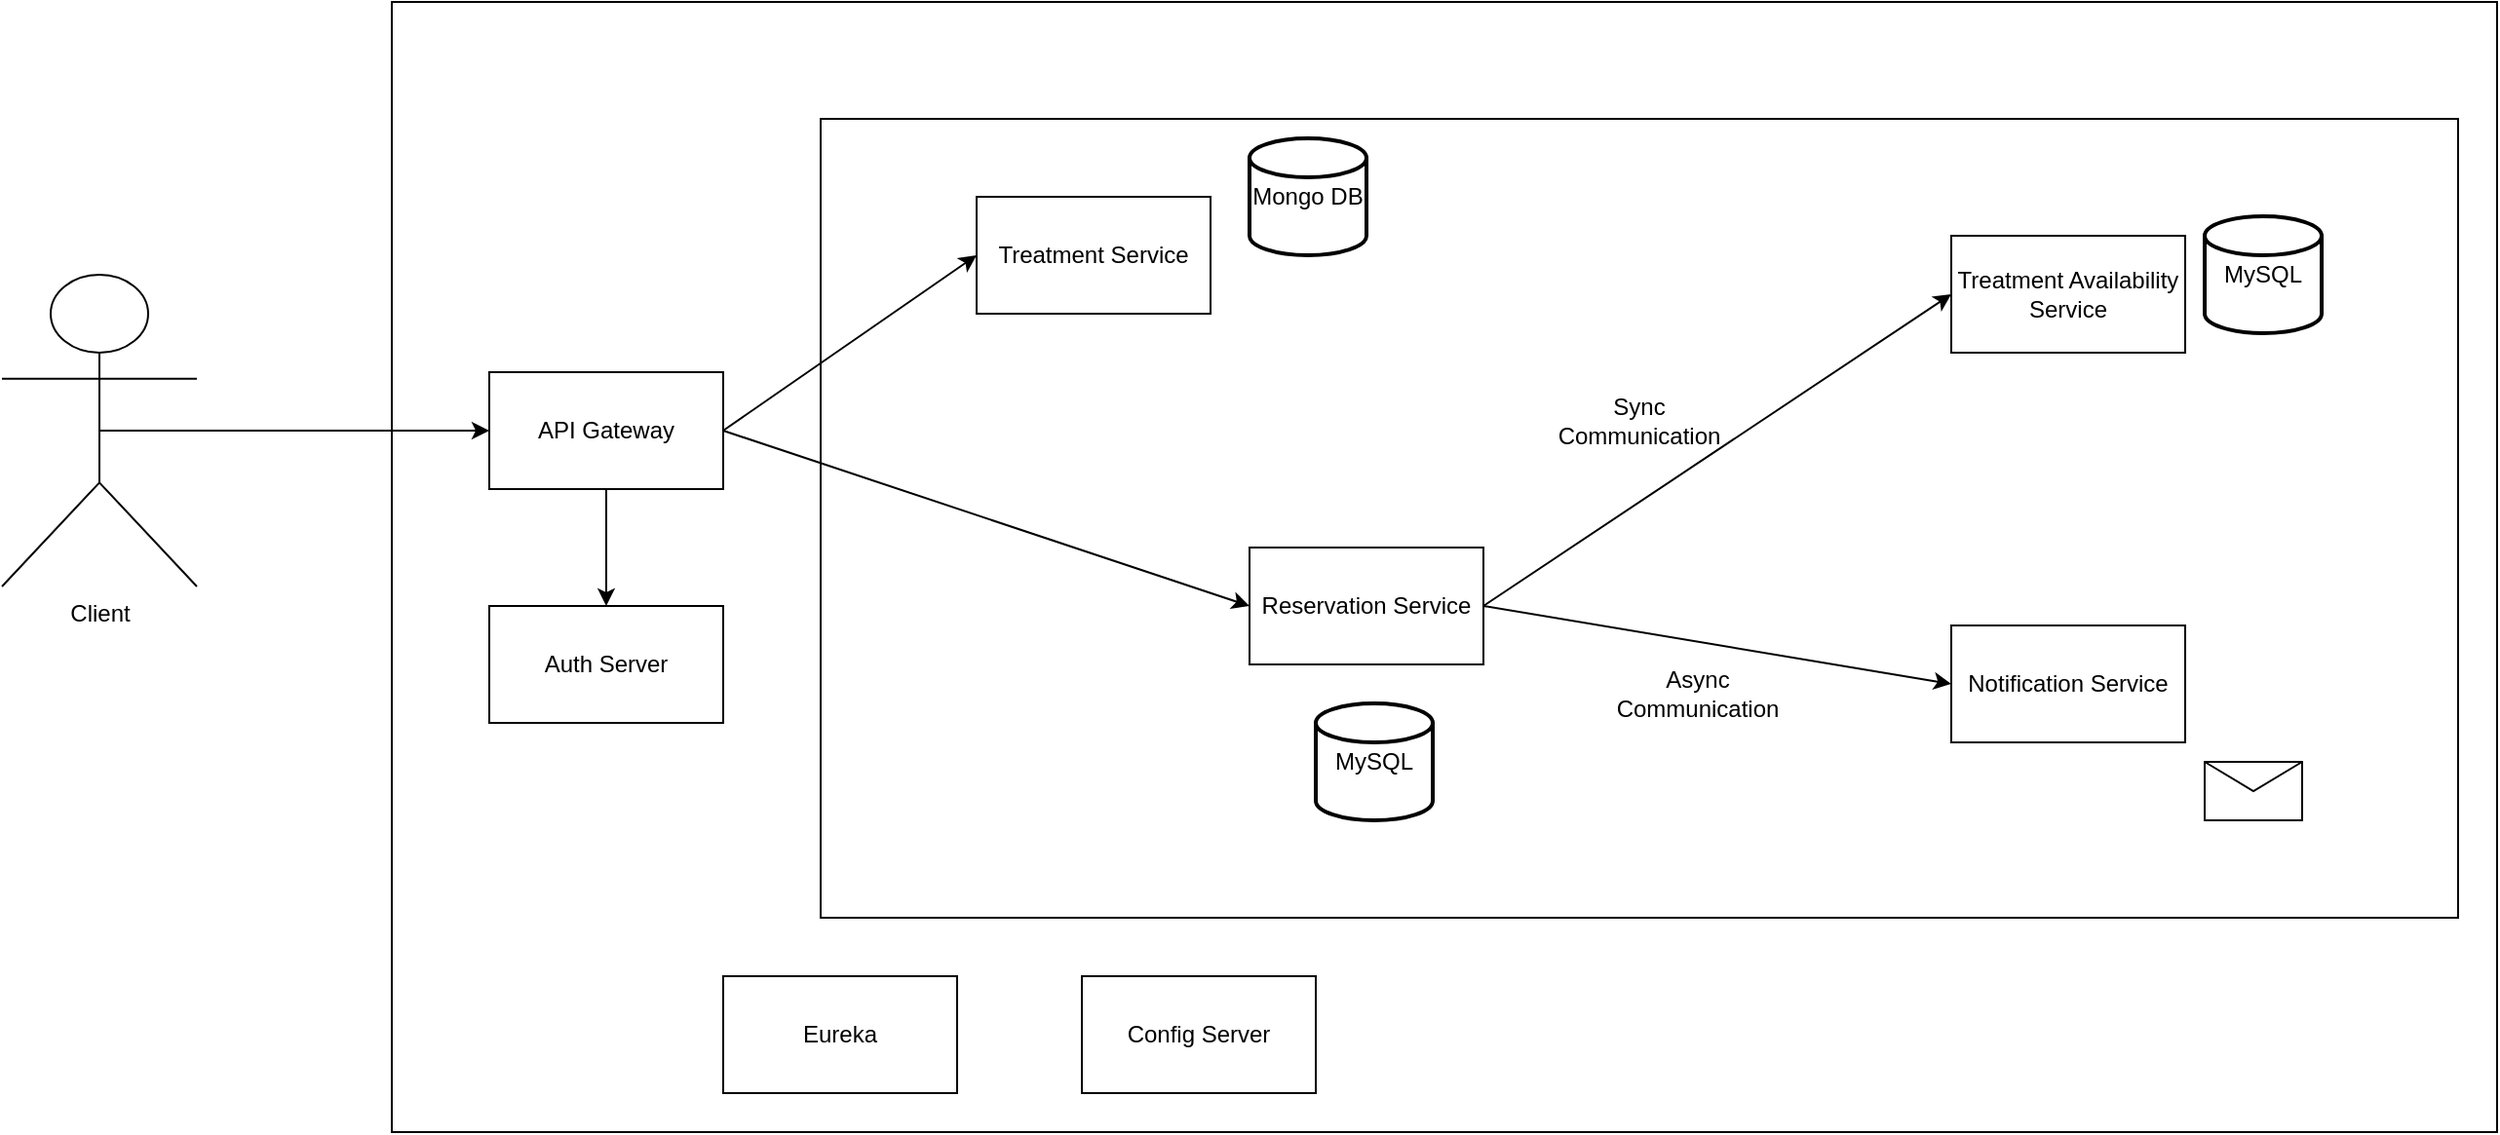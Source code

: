 <mxfile version="22.1.0" type="device">
  <diagram name="Page-1" id="8V8gVpx-DtALXzJJkFtI">
    <mxGraphModel dx="2261" dy="750" grid="1" gridSize="10" guides="1" tooltips="1" connect="1" arrows="1" fold="1" page="1" pageScale="1" pageWidth="827" pageHeight="1169" math="0" shadow="0">
      <root>
        <mxCell id="0" />
        <mxCell id="1" parent="0" />
        <mxCell id="B4pwUpGr7fj1oQuryOjf-1" value="" style="rounded=0;whiteSpace=wrap;html=1;" vertex="1" parent="1">
          <mxGeometry x="60" y="150" width="1080" height="580" as="geometry" />
        </mxCell>
        <mxCell id="B4pwUpGr7fj1oQuryOjf-15" value="" style="edgeStyle=orthogonalEdgeStyle;rounded=0;orthogonalLoop=1;jettySize=auto;html=1;" edge="1" parent="1" source="B4pwUpGr7fj1oQuryOjf-2" target="B4pwUpGr7fj1oQuryOjf-3">
          <mxGeometry relative="1" as="geometry" />
        </mxCell>
        <mxCell id="B4pwUpGr7fj1oQuryOjf-2" value="API Gateway" style="rounded=0;whiteSpace=wrap;html=1;" vertex="1" parent="1">
          <mxGeometry x="110" y="340" width="120" height="60" as="geometry" />
        </mxCell>
        <mxCell id="B4pwUpGr7fj1oQuryOjf-3" value="Auth Server" style="rounded=0;whiteSpace=wrap;html=1;" vertex="1" parent="1">
          <mxGeometry x="110" y="460" width="120" height="60" as="geometry" />
        </mxCell>
        <mxCell id="B4pwUpGr7fj1oQuryOjf-4" value="" style="rounded=0;whiteSpace=wrap;html=1;" vertex="1" parent="1">
          <mxGeometry x="280" y="210" width="840" height="410" as="geometry" />
        </mxCell>
        <mxCell id="B4pwUpGr7fj1oQuryOjf-5" value="Treatment Service" style="rounded=0;whiteSpace=wrap;html=1;" vertex="1" parent="1">
          <mxGeometry x="360" y="250" width="120" height="60" as="geometry" />
        </mxCell>
        <mxCell id="B4pwUpGr7fj1oQuryOjf-6" value="Reservation Service" style="rounded=0;whiteSpace=wrap;html=1;" vertex="1" parent="1">
          <mxGeometry x="500" y="430" width="120" height="60" as="geometry" />
        </mxCell>
        <mxCell id="B4pwUpGr7fj1oQuryOjf-7" value="Treatment Availability&lt;br&gt;Service" style="rounded=0;whiteSpace=wrap;html=1;" vertex="1" parent="1">
          <mxGeometry x="860" y="270" width="120" height="60" as="geometry" />
        </mxCell>
        <mxCell id="B4pwUpGr7fj1oQuryOjf-8" value="Notification Service" style="rounded=0;whiteSpace=wrap;html=1;" vertex="1" parent="1">
          <mxGeometry x="860" y="470" width="120" height="60" as="geometry" />
        </mxCell>
        <mxCell id="B4pwUpGr7fj1oQuryOjf-9" value="Client" style="shape=umlActor;verticalLabelPosition=bottom;verticalAlign=top;html=1;outlineConnect=0;" vertex="1" parent="1">
          <mxGeometry x="-140" y="290" width="100" height="160" as="geometry" />
        </mxCell>
        <mxCell id="B4pwUpGr7fj1oQuryOjf-14" value="" style="endArrow=classic;html=1;rounded=0;exitX=0.5;exitY=0.5;exitDx=0;exitDy=0;exitPerimeter=0;" edge="1" parent="1" source="B4pwUpGr7fj1oQuryOjf-9" target="B4pwUpGr7fj1oQuryOjf-2">
          <mxGeometry width="50" height="50" relative="1" as="geometry">
            <mxPoint x="-30" y="370" as="sourcePoint" />
            <mxPoint x="20" y="320" as="targetPoint" />
          </mxGeometry>
        </mxCell>
        <mxCell id="B4pwUpGr7fj1oQuryOjf-17" value="" style="endArrow=classic;html=1;rounded=0;exitX=1;exitY=0.5;exitDx=0;exitDy=0;entryX=0;entryY=0.5;entryDx=0;entryDy=0;" edge="1" parent="1" source="B4pwUpGr7fj1oQuryOjf-2" target="B4pwUpGr7fj1oQuryOjf-6">
          <mxGeometry width="50" height="50" relative="1" as="geometry">
            <mxPoint x="490" y="410" as="sourcePoint" />
            <mxPoint x="540" y="360" as="targetPoint" />
          </mxGeometry>
        </mxCell>
        <mxCell id="B4pwUpGr7fj1oQuryOjf-18" value="" style="endArrow=classic;html=1;rounded=0;exitX=1;exitY=0.5;exitDx=0;exitDy=0;entryX=0;entryY=0.5;entryDx=0;entryDy=0;" edge="1" parent="1" source="B4pwUpGr7fj1oQuryOjf-2" target="B4pwUpGr7fj1oQuryOjf-5">
          <mxGeometry width="50" height="50" relative="1" as="geometry">
            <mxPoint x="490" y="410" as="sourcePoint" />
            <mxPoint x="540" y="360" as="targetPoint" />
          </mxGeometry>
        </mxCell>
        <mxCell id="B4pwUpGr7fj1oQuryOjf-19" value="" style="endArrow=classic;html=1;rounded=0;exitX=1;exitY=0.5;exitDx=0;exitDy=0;entryX=0;entryY=0.5;entryDx=0;entryDy=0;" edge="1" parent="1" source="B4pwUpGr7fj1oQuryOjf-6" target="B4pwUpGr7fj1oQuryOjf-7">
          <mxGeometry width="50" height="50" relative="1" as="geometry">
            <mxPoint x="490" y="410" as="sourcePoint" />
            <mxPoint x="540" y="360" as="targetPoint" />
          </mxGeometry>
        </mxCell>
        <mxCell id="B4pwUpGr7fj1oQuryOjf-20" value="" style="endArrow=classic;html=1;rounded=0;exitX=1;exitY=0.5;exitDx=0;exitDy=0;entryX=0;entryY=0.5;entryDx=0;entryDy=0;" edge="1" parent="1" source="B4pwUpGr7fj1oQuryOjf-6" target="B4pwUpGr7fj1oQuryOjf-8">
          <mxGeometry width="50" height="50" relative="1" as="geometry">
            <mxPoint x="490" y="410" as="sourcePoint" />
            <mxPoint x="540" y="360" as="targetPoint" />
          </mxGeometry>
        </mxCell>
        <mxCell id="B4pwUpGr7fj1oQuryOjf-21" value="Async Communication" style="text;html=1;strokeColor=none;fillColor=none;align=center;verticalAlign=middle;whiteSpace=wrap;rounded=0;" vertex="1" parent="1">
          <mxGeometry x="700" y="490" width="60" height="30" as="geometry" />
        </mxCell>
        <mxCell id="B4pwUpGr7fj1oQuryOjf-22" value="Sync Communication" style="text;html=1;strokeColor=none;fillColor=none;align=center;verticalAlign=middle;whiteSpace=wrap;rounded=0;" vertex="1" parent="1">
          <mxGeometry x="670" y="350" width="60" height="30" as="geometry" />
        </mxCell>
        <mxCell id="B4pwUpGr7fj1oQuryOjf-23" value="Mongo DB" style="strokeWidth=2;html=1;shape=mxgraph.flowchart.database;whiteSpace=wrap;" vertex="1" parent="1">
          <mxGeometry x="500" y="220" width="60" height="60" as="geometry" />
        </mxCell>
        <mxCell id="B4pwUpGr7fj1oQuryOjf-24" value="MySQL" style="strokeWidth=2;html=1;shape=mxgraph.flowchart.database;whiteSpace=wrap;" vertex="1" parent="1">
          <mxGeometry x="534" y="510" width="60" height="60" as="geometry" />
        </mxCell>
        <mxCell id="B4pwUpGr7fj1oQuryOjf-25" value="MySQL" style="strokeWidth=2;html=1;shape=mxgraph.flowchart.database;whiteSpace=wrap;" vertex="1" parent="1">
          <mxGeometry x="990" y="260" width="60" height="60" as="geometry" />
        </mxCell>
        <mxCell id="B4pwUpGr7fj1oQuryOjf-26" value="Eureka" style="rounded=0;whiteSpace=wrap;html=1;" vertex="1" parent="1">
          <mxGeometry x="230" y="650" width="120" height="60" as="geometry" />
        </mxCell>
        <mxCell id="B4pwUpGr7fj1oQuryOjf-27" value="Config Server" style="rounded=0;whiteSpace=wrap;html=1;" vertex="1" parent="1">
          <mxGeometry x="414" y="650" width="120" height="60" as="geometry" />
        </mxCell>
        <mxCell id="B4pwUpGr7fj1oQuryOjf-28" value="" style="shape=message;html=1;html=1;outlineConnect=0;labelPosition=center;verticalLabelPosition=bottom;align=center;verticalAlign=top;" vertex="1" parent="1">
          <mxGeometry x="990" y="540" width="50" height="30" as="geometry" />
        </mxCell>
      </root>
    </mxGraphModel>
  </diagram>
</mxfile>
